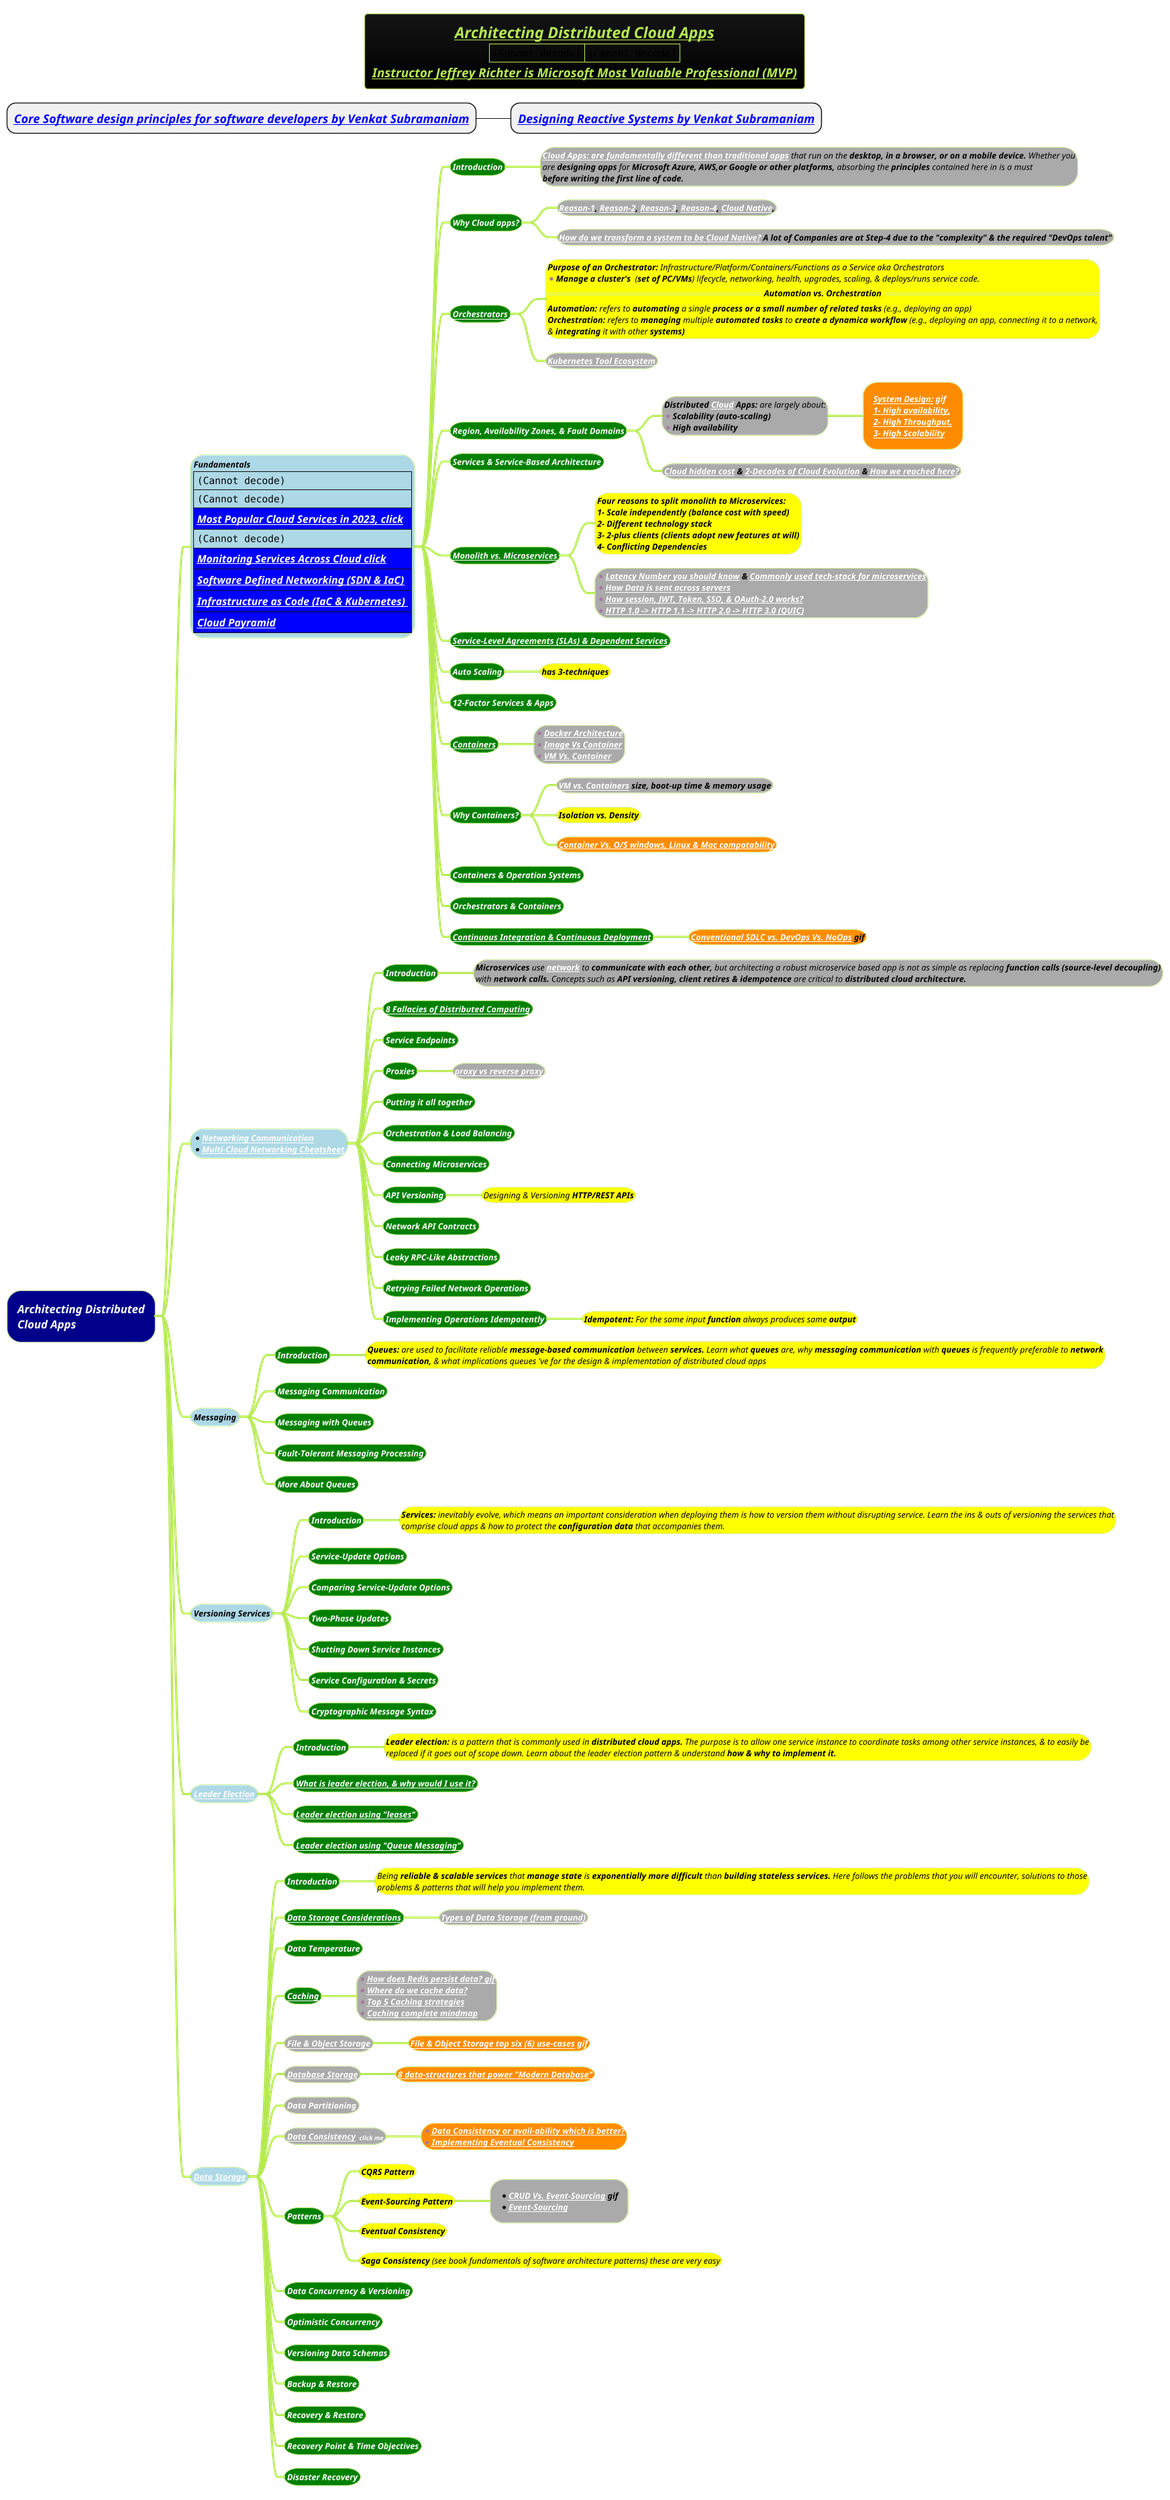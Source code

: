 @startmindmap
title =<i><b><u><size:18>Architecting Distributed Cloud Apps \n|<img:images/img_374.png>|<img:images/img_375.png{scale=.91}>|\n<i><b><u><size:18>Instructor Jeffrey Richter is Microsoft Most Valuable Professional (MVP)
* ===<i><b>[[docs/3-programming-languages/Venkat-Subramaniam/Core-Software-design-principles-for-software-developers.puml Core Software design principles for software developers by Venkat Subramaniam]]
** ===<i><b>[[docs/3-programming-languages/Venkat-Subramaniam/Designing-Reactive-Systems.puml Designing Reactive Systems by Venkat Subramaniam]]
!theme hacker

*[#darkblue] <color:white><i>Architecting Distributed\n<color:white><i>Cloud Apps
**[#lightblue]:<i><color #black><size:12>Fundamentals
|<img:images/img_270.png{scale=.504}>|
|<img:images/img_366.png{scale=.2109}>|
|<#blue><i><size:15>[[docs/3-programming-languages/Venkat-Subramaniam/images/img_377.jpg Most Popular Cloud Services in 2023, click]]|
|<img:images/img_272.png{scale=.5}>|
|<#blue><i><size:15>[[docs/3-programming-languages/Venkat-Subramaniam/images/img_387.png Monitoring Services Across Cloud click]]|
|<#blue><i><size:15>[[docs/3-programming-languages/Venkat-Subramaniam/images/img_362.png Software Defined Networking (SDN & IaC)]]|
|<#blue><i><size:15>[[docs/books/1-books-backlog/operating-system/images/img_12.png Infrastructure as Code (IaC & Kubernetes) ]]|
|<#blue><i><size:15>[[docs/cloud-computing/images/cloud-pyramid.png Cloud Payramid]]|;
***[#green] <i><color #white><b><size:12>Introduction
****[#a]:<i><color #black><size:12>**[[docs/3-programming-languages/Venkat-Subramaniam/images/img_363.png Cloud Apps: are fundamentally different than traditional apps]]** that run on the **desktop, in a browser, or on a mobile device.** Whether you
<i><color #black><size:12>are **designing apps** for **Microsoft Azure, AWS,or Google or other platforms,** absorbing the **principles** contained here in is a must
<i><color #black><size:12><b>before writing the first line of code.;
***[#green] <i><color #white><b><size:12>Why Cloud apps?
****[#a] <b><i><color #black><size:12>[[docs/3-programming-languages/Venkat-Subramaniam/images/img_363.png Reason-1]], [[docs/3-programming-languages/Venkat-Subramaniam/images/img_364.png Reason-2]], [[docs/3-programming-languages/Venkat-Subramaniam/images/img_365.png Reason-3]], [[docs/3-programming-languages/Venkat-Subramaniam/images/img_271.png Reason-4]], [[docs/cloud-computing/Cloud-Native.puml Cloud Native]],
****[#a] <b><i><color #black><size:12>[[docs/3-programming-languages/Venkat-Subramaniam/gif/how-to-adopt-cloud-native.adoc How do we transform a system to be Cloud Native?]] A lot of Companies are at Step-4 due to the "complexity" & the required "DevOps talent"
***[#green] <i><color #white><b><size:12>[[docs/3-programming-languages/Venkat-Subramaniam/images/img_367.png Orchestrators]]
****[#yellow]:<i><color #black><size:12>**Purpose of an Orchestrator:** Infrastructure/Platform/Containers/Functions as a Service aka Orchestrators
*<i><color #black><size:12>**Manage a cluster's**  (**set of PC/VMs**) lifecycle, networking, health, upgrades, scaling, & deploys/runs service code.
==<i><color #black><size:12><b>Automation vs. Orchestration==
<i><color #black><size:12>**Automation:** refers to **automating** a single **process or a small number of related tasks** (e.g., deploying an app)
<i><color #black><size:12>**Orchestration:** refers to **managing** multiple **automated tasks** to **create a dynamica workflow** (e.g., deploying an app, connecting it to a network,
<i><color #black><size:12>& **integrating** it with other <b>systems);
****[#a] <i><color #white><b><size:12>[[docs/3-programming-languages/Venkat-Subramaniam/images/img_386.png Kubernetes Tool Ecosystem]]

***[#green] <i><color #white><b><size:12>Region, Availability Zones, & Fault Domains
****[#a]:<i><color #black><size:12>**Distributed [[docs/3-programming-languages/Venkat-Subramaniam/images/img_359.png Cloud]] Apps:** are largely about:
*<i><color #black><size:12><b>Scalability (auto-scaling)
*<i><color #black><size:12><b>High availability;
*****[#darkorange]:<i><color #white><b><size:12>[[docs/3-programming-languages/Venkat-Subramaniam/gif/system-design-availability-throughput-scalability.adoc System Design:]] gif
<i><color #white><b><size:12>[[docs/3-programming-languages/Venkat-Subramaniam/gif/system-design-availability-throughput-scalability.adoc 1- High availability,]]
<i><color #white><b><size:12>[[docs/3-programming-languages/Venkat-Subramaniam/gif/system-design-availability-throughput-scalability.adoc 2- High Throughput,]]
<i><color #white><b><size:12>[[docs/3-programming-languages/Venkat-Subramaniam/gif/system-design-availability-throughput-scalability.adoc 3- High Scalability]];
****[#a] <i><color #black><b><size:12>[[docs/3-programming-languages/Venkat-Subramaniam/images/img_390.png Cloud hidden cost]] & [[docs/3-programming-languages/Venkat-Subramaniam/images/img_391.png 2-Decades of Cloud Evolution]] & [[docs/cloud-computing/images/IaaS,PaaS,SaaS.png How we reached here?]]
***[#green] <i><color #white><b><size:12>Services & Service-Based Architecture
***[#green] <i><color #white><b><size:12>[[docs/3-programming-languages/Venkat-Subramaniam/images/img_271.png Monolith vs. Microservices]]
****[#yellow]:<i><color #black><size:12>**Four reasons to split monolith to Microservices:**
<i><color #black><size:12><b>1- Scale independently (balance cost with speed)
<i><color #black><size:12><b>2- Different technology stack
<i><color #black><size:12><b>3- 2-plus clients (clients adopt new features at will)
<i><color #black><size:12><b>4- Conflicting Dependencies;
****[#a]:*<i><color #black><size:12><b>[[docs/3-programming-languages/Venkat-Subramaniam/images/img_383.png Latency Number you should know]] & [[docs/3-programming-languages/Venkat-Subramaniam/images/img_384.png Commonly used tech-stack for microservices]]
*<i><color #black><size:12><b>[[docs/3-programming-languages/Venkat-Subramaniam/images/img_388.png How Data is sent across servers]]
*<i><color #black><size:12><b>[[docs/3-programming-languages/Venkat-Subramaniam/gif/session-JWT-Token-SSO-and-OAuth-2-0.adoc How session, JWT, Token, SSO, & OAuth-2.0 works?]]
*<i><color #black><size:12><b>[[docs/3-programming-languages/Venkat-Subramaniam/images/img_392.png HTTP 1.0 -> HTTP 1.1 -> HTTP 2.0 -> HTTP 3.0 (QUIC)]];
***[#green] <i><color #white><b><size:12>[[docs/3-programming-languages/Venkat-Subramaniam/gif/system-design-availability-throughput-scalability.adoc Service-Level Agreements (SLAs) & Dependent Services]]
***[#green] <i><color #white><b><size:12>Auto Scaling
****[#yellow] <i><color #black><size:12>**has 3-techniques**
***[#green] <i><color #white><b><size:12>12-Factor Services & Apps
***[#green] <i><color #white><b><size:12>[[docs/3-programming-languages/Venkat-Subramaniam/images/img_368.png Containers]]
****[#a] *<i><color #white><b><size:12>[[docs/3-programming-languages/Venkat-Subramaniam/images/img_369.png Docker Architecture]] \n*<i><color #white><b><size:12>[[docs/3-programming-languages/Venkat-Subramaniam/images/img_370.png Image Vs Container]] \n*<i><color #white><b><size:12>[[docs/3-programming-languages/Venkat-Subramaniam/images/img_371.png VM Vs. Container]]
***[#green] <i><color #white><b><size:12>Why Containers?
****[#a] <i><color #black><size:12>**[[docs/3-programming-languages/Venkat-Subramaniam/images/img_372.png VM vs. Containers]]** <b>size, boot-up time & memory usage
****[#yellow] <i><color #black><size:12>**Isolation vs. Density**
****[#darkorange] <i><color #black><size:12>**[[docs/3-programming-languages/Venkat-Subramaniam/images/img_376.png Container Vs. O/S windows, Linux & Mac compatability]]**
***[#green] <i><color #white><b><size:12>Containers & Operation Systems
***[#green] <i><color #white><b><size:12>Orchestrators & Containers
***[#green] <i><color #white><b><size:12>[[docs/3-programming-languages/Venkat-Subramaniam/images/img_373.png Continuous Integration & Continuous Deployment]]
****[#darkorange] <i><color #black><b><size:12>[[docs/3-programming-languages/Venkat-Subramaniam/gif/conventional-SDLC-vs-DevOps-vs-NoOps.adoc Conventional SDLC vs. DevOps Vs. NoOps]] gif
**[#lightblue] *<i><color #black><size:12>[[docs/3-programming-languages/Venkat-Subramaniam/images/img_362.png Networking Communication]] \n*<i><color #black><size:12>[[docs/3-programming-languages/Venkat-Subramaniam/images/img_378.png Multi-Cloud Networking Cheatsheet]]

***[#green] <i><color #white><b><size:12>Introduction
****[#a]:<i><color #black><size:12>**Microservices** use **[[docs/3-programming-languages/Venkat-Subramaniam/images/img_362.png network]]** to **communicate with each other,** but architecting a robust microservice based app is not as simple as replacing <b>function calls (source-level decoupling)
<i><color #black><size:12>with **network calls.** Concepts such as **API versioning, client retires & idempotence** are critical to <b>distributed cloud architecture.;
***[#green] <i><color #white><b><size:12>[[docs/books/1-books-backlog/DBMS/8-Fallacies-of-Distributed-Systems.puml 8 Fallacies of Distributed Computing]]
***[#green] <i><color #white><b><size:12>Service Endpoints
***[#green] <i><color #white><b><size:12>Proxies
****[#a] <i><color #white><b><size:12>[[docs/3-programming-languages/Venkat-Subramaniam/images/img_376.jpg proxy vs reverse proxy]]
***[#green] <i><color #white><b><size:12>Putting it all together
***[#green] <i><color #white><b><size:12>Orchestration & Load Balancing
***[#green] <i><color #white><b><size:12>Connecting Microservices
***[#green] <i><color #white><b><size:12>API Versioning
****[#yellow] <i><color #black><size:12>Designing & Versioning <b>HTTP/REST APIs
***[#green] <i><color #white><b><size:12>Network API Contracts
***[#green] <i><color #white><b><size:12>Leaky RPC-Like Abstractions
***[#green] <i><color #white><b><size:12>Retrying Failed Network Operations
***[#green] <i><color #white><b><size:12>Implementing Operations Idempotently
****[#yellow] <i><color #black><size:12>**Idempotent:** For the same input **function** always produces same <b>output

**[#lightblue] <i><color #black><size:12>Messaging
***[#green] <i><color #white><b><size:12>Introduction
****[#yellow]:<i><color #black><size:12>**Queues:** are used to facilitate reliable **message-based communication** between **services.** Learn what **queues** are, why **messaging communication** with **queues** is frequently preferable to <b>network
<i><color #black><size:12>**communication,** & what implications queues 've for the design & implementation of distributed cloud apps;
***[#green] <i><color #white><b><size:12>Messaging Communication
***[#green] <i><color #white><b><size:12>Messaging with Queues
***[#green] <i><color #white><b><size:12>Fault-Tolerant Messaging Processing
***[#green] <i><color #white><b><size:12>More About Queues

**[#lightblue] <i><color #black><size:12>Versioning Services
***[#green] <i><color #white><b><size:12>Introduction
****[#yellow]:<i><color #black><size:12>**Services:** inevitably evolve, which means an important consideration when deploying them is how to version them without disrupting service. Learn the ins & outs of versioning the services that
<i><color #black><size:12>comprise cloud apps & how to protect the **configuration data** that accompanies them.;
***[#green] <i><color #white><b><size:12>Service-Update Options
***[#green] <i><color #white><b><size:12>Comparing Service-Update Options
***[#green] <i><color #white><b><size:12>Two-Phase Updates
***[#green] <i><color #white><b><size:12>Shutting Down Service Instances
***[#green] <i><color #white><b><size:12>Service Configuration & Secrets
***[#green] <i><color #white><b><size:12>Cryptographic Message Syntax

**[#lightblue] <i><color #black><size:12>[[docs/3-programming-languages/Venkat-Subramaniam/gif/system-design-availability-throughput-scalability.adoc Leader Election]]
***[#green] <i><color #white><b><size:12>Introduction
****[#yellow]:<i><color #black><size:12>**Leader election:** is a pattern that is commonly used in **distributed cloud apps.** The purpose is to allow one service instance to coordinate tasks among other service instances, & to easily be
<i><color #black><size:12>replaced if it goes out of scope down. Learn about the leader election pattern & understand <b>how & why to implement it.;
***[#green] <i><color #white><b><size:12>[[docs/3-programming-languages/Venkat-Subramaniam/gif/system-design-availability-throughput-scalability.adoc What is leader election, & why would I use it?]]
***[#green] <i><color #white><b><size:12>[[docs/3-programming-languages/Venkat-Subramaniam/gif/system-design-availability-throughput-scalability.adoc Leader election using "leases"]]
***[#green] <i><color #white><b><size:12>[[docs/3-programming-languages/Venkat-Subramaniam/gif/system-design-availability-throughput-scalability.adoc Leader election using "Queue Messaging"]]

**[#lightblue] <i><color #black><size:12>[[docs/3-programming-languages/Venkat-Subramaniam/images/img_379.png Data Storage]]
***[#green] <i><color #white><b><size:12>Introduction
****[#yellow]:<i><color #black><size:12>Being **reliable & scalable services** that **manage state** is **exponentially more difficult** than **building stateless services.** Here follows the problems that you will encounter, solutions to those
<i><color #black><size:12>problems & patterns that will help you implement them.;
***[#green] <i><color #white><b><size:12>[[docs/3-programming-languages/Venkat-Subramaniam/images/img_379.png Data Storage Considerations]]
****[#a] <i><color #white><b><size:12>[[docs/3-programming-languages/Venkat-Subramaniam/images/img_393.png Types of Data Storage (from ground)]]
***[#green] <i><color #white><b><size:12>Data Temperature
***[#green] <i><color #white><b><size:12>[[docs/3-programming-languages/Venkat-Subramaniam/images/img_385.png Caching]]
****[#a]:*<i><color #white><b><size:12>[[docs/3-programming-languages/Venkat-Subramaniam/gif/how-does-redis-persist-data.adoc How does Redis persist data? gif]]
*<i><color #white><b><size:12>[[docs/3-programming-languages/Venkat-Subramaniam/images/img_380.png Where do we cache data?]]
*<i><color #white><b><size:12>[[docs/3-programming-languages/Venkat-Subramaniam/images/img_381.png Top 5 Caching strategies]]
*<i><color #white><b><size:12>[[docs/3-programming-languages/Venkat-Subramaniam/images/img_385.png Caching complete mindmap]];

***[#a] <i><color #white><b><size:12>[[docs/3-programming-languages/Venkat-Subramaniam/images/img_379.png File & Object Storage]]
****[#darkorange] <i><color #white><b><size:12>[[docs/3-programming-languages/Venkat-Subramaniam/gif/blob-and-object-store-use-cases.adoc File & Object Storage top six (6) use-cases]] gif
***[#a] <i><color #white><b><size:12>[[docs/3-programming-languages/Venkat-Subramaniam/images/img_379.png Database Storage]]
****[#darkorange] <i><color #white><b><size:12>[[docs/3-programming-languages/Venkat-Subramaniam/images/img_380.jpg 8 data-structures that power "Modern Database"]]
***[#a] <i><color #white><b><size:12>Data Partitioning
***[#a] <i><color #white><b><size:12>[[docs/cloud-computing/images/data-consistency.png Data Consistency]] <size:9> click me
****[#darkorange] *<i><color #white><b><size:12>[[docs/cloud-computing/images/consistency-or-availabilty-which-is-better.png Data Consistency or avail-ability which is better?]] \n*<i><color #white><b><size:12>[[docs/cloud-computing/images/implementing-eventual-consistency.png Implementing Eventual Consistency]]
***[#green] <i><color #white><b><size:12>Patterns
****[#yellow] <i><color #black><size:12><b>CQRS Pattern
****[#yellow] <i><color #black><size:12><b>Event-Sourcing Pattern
*****[#a] *<i><color #black><size:12><b>[[docs/3-programming-languages/Venkat-Subramaniam/gif/CRUD-Vs-Event-Sourcing.adoc CRUD Vs. Event-Sourcing]] gif \n*<i><color #black><size:12><b>[[docs/cloud-computing/images/event-sourcing.png Event-Sourcing]]
****[#yellow] <i><color #black><size:12><b>Eventual Consistency
****[#yellow] <i><color #black><size:12><b>Saga Consistency</b> (see book fundamentals of software architecture patterns) these are very easy
***[#green] <i><color #white><b><size:12>Data Concurrency & Versioning
***[#green] <i><color #white><b><size:12>Optimistic Concurrency
***[#green] <i><color #white><b><size:12>Versioning Data Schemas
***[#green] <i><color #white><b><size:12>Backup & Restore
***[#green] <i><color #white><b><size:12>Recovery & Restore
***[#green] <i><color #white><b><size:12>Recovery Point & Time Objectives
***[#green] <i><color #white><b><size:12>Disaster Recovery

@endmindmap
